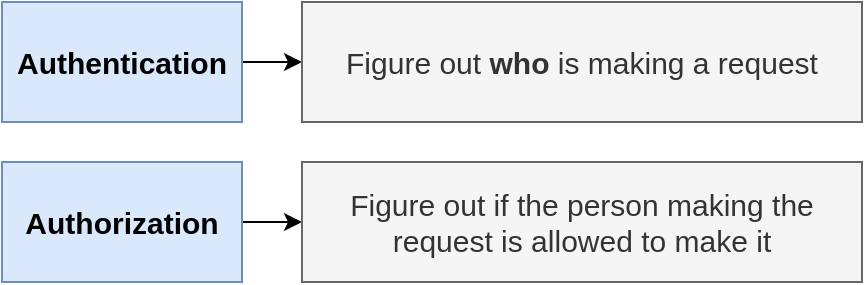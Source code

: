<mxfile version="13.3.7" type="device" pages="5"><diagram id="p5JAJdNvlNGd29jAvPLw" name="01 - authorization"><mxGraphModel dx="469" dy="289" grid="1" gridSize="10" guides="1" tooltips="1" connect="1" arrows="1" fold="1" page="1" pageScale="1" pageWidth="1920" pageHeight="1200" math="0" shadow="0"><root><mxCell id="0"/><mxCell id="1" parent="0"/><mxCell id="mMcEd72BEuslU-NjFMrc-3" style="edgeStyle=orthogonalEdgeStyle;rounded=0;orthogonalLoop=1;jettySize=auto;html=1;exitX=1;exitY=0.5;exitDx=0;exitDy=0;fontSize=15;" edge="1" parent="1" source="mMcEd72BEuslU-NjFMrc-1" target="mMcEd72BEuslU-NjFMrc-2"><mxGeometry relative="1" as="geometry"/></mxCell><mxCell id="mMcEd72BEuslU-NjFMrc-1" value="Authentication" style="rounded=0;whiteSpace=wrap;html=1;fillColor=#dae8fc;strokeColor=#6c8ebf;fontStyle=1;fontSize=15;" vertex="1" parent="1"><mxGeometry x="560" y="330" width="120" height="60" as="geometry"/></mxCell><mxCell id="mMcEd72BEuslU-NjFMrc-2" value="Figure out &lt;b&gt;who&lt;/b&gt;&amp;nbsp;is making a request" style="rounded=0;whiteSpace=wrap;html=1;fillColor=#f5f5f5;strokeColor=#666666;fontStyle=0;fontSize=15;fontColor=#333333;" vertex="1" parent="1"><mxGeometry x="710" y="330" width="280" height="60" as="geometry"/></mxCell><mxCell id="mMcEd72BEuslU-NjFMrc-4" style="edgeStyle=orthogonalEdgeStyle;rounded=0;orthogonalLoop=1;jettySize=auto;html=1;exitX=1;exitY=0.5;exitDx=0;exitDy=0;fontSize=15;" edge="1" parent="1" source="mMcEd72BEuslU-NjFMrc-5" target="mMcEd72BEuslU-NjFMrc-6"><mxGeometry relative="1" as="geometry"/></mxCell><mxCell id="mMcEd72BEuslU-NjFMrc-5" value="Authorization" style="rounded=0;whiteSpace=wrap;html=1;fillColor=#dae8fc;strokeColor=#6c8ebf;fontStyle=1;fontSize=15;" vertex="1" parent="1"><mxGeometry x="560" y="410" width="120" height="60" as="geometry"/></mxCell><mxCell id="mMcEd72BEuslU-NjFMrc-6" value="Figure out if the person making the request is allowed to make it" style="rounded=0;whiteSpace=wrap;html=1;fillColor=#f5f5f5;strokeColor=#666666;fontStyle=0;fontSize=15;fontColor=#333333;" vertex="1" parent="1"><mxGeometry x="710" y="410" width="280" height="60" as="geometry"/></mxCell></root></mxGraphModel></diagram><diagram id="6V-cOMbSUckGlFKqA8RH" name="02 - guard"><mxGraphModel dx="469" dy="289" grid="1" gridSize="10" guides="1" tooltips="1" connect="1" arrows="1" fold="1" page="1" pageScale="1" pageWidth="1920" pageHeight="1200" math="0" shadow="0"><root><mxCell id="wWPQLz0iknvMWFQdG_m1-0"/><mxCell id="wWPQLz0iknvMWFQdG_m1-1" parent="wWPQLz0iknvMWFQdG_m1-0"/><mxCell id="wWPQLz0iknvMWFQdG_m1-6" style="edgeStyle=orthogonalEdgeStyle;rounded=0;orthogonalLoop=1;jettySize=auto;html=1;exitX=1;exitY=0.5;exitDx=0;exitDy=0;fontSize=16;" edge="1" parent="wWPQLz0iknvMWFQdG_m1-1" source="wWPQLz0iknvMWFQdG_m1-2" target="wWPQLz0iknvMWFQdG_m1-5"><mxGeometry relative="1" as="geometry"/></mxCell><mxCell id="wWPQLz0iknvMWFQdG_m1-2" value="PATCH /reports/:id" style="rounded=0;whiteSpace=wrap;html=1;fontSize=12;fontStyle=1;fillColor=#f5f5f5;strokeColor=#666666;fontColor=#333333;" vertex="1" parent="wWPQLz0iknvMWFQdG_m1-1"><mxGeometry x="510" y="360" width="120" height="30" as="geometry"/></mxCell><mxCell id="wWPQLz0iknvMWFQdG_m1-3" value="{ approved: true }" style="rounded=0;whiteSpace=wrap;html=1;fontSize=12;fontStyle=0;fillColor=#f5f5f5;strokeColor=#666666;fontColor=#333333;" vertex="1" parent="wWPQLz0iknvMWFQdG_m1-1"><mxGeometry x="510" y="390" width="120" height="30" as="geometry"/></mxCell><mxCell id="wWPQLz0iknvMWFQdG_m1-4" value="Route Handler" style="rounded=0;whiteSpace=wrap;html=1;fontSize=16;fillColor=#dae8fc;strokeColor=#6c8ebf;" vertex="1" parent="wWPQLz0iknvMWFQdG_m1-1"><mxGeometry x="850" y="337.5" width="80" height="75" as="geometry"/></mxCell><mxCell id="wWPQLz0iknvMWFQdG_m1-7" style="edgeStyle=orthogonalEdgeStyle;rounded=0;orthogonalLoop=1;jettySize=auto;html=1;exitX=1;exitY=0.5;exitDx=0;exitDy=0;fontSize=16;" edge="1" parent="wWPQLz0iknvMWFQdG_m1-1" source="wWPQLz0iknvMWFQdG_m1-5" target="wWPQLz0iknvMWFQdG_m1-4"><mxGeometry relative="1" as="geometry"/></mxCell><mxCell id="wWPQLz0iknvMWFQdG_m1-5" value="AdminGuard" style="rounded=0;whiteSpace=wrap;html=1;fontSize=16;" vertex="1" parent="wWPQLz0iknvMWFQdG_m1-1"><mxGeometry x="680" y="345" width="120" height="60" as="geometry"/></mxCell><mxCell id="wWPQLz0iknvMWFQdG_m1-8" value="Is request.currentUser an administrator?" style="text;html=1;strokeColor=none;fillColor=none;align=center;verticalAlign=middle;whiteSpace=wrap;rounded=0;fontSize=12;fontStyle=2" vertex="1" parent="wWPQLz0iknvMWFQdG_m1-1"><mxGeometry x="675" y="405" width="130" height="35" as="geometry"/></mxCell></root></mxGraphModel></diagram><diagram id="7uNkbqKbhZtIxvbhFQ35" name="03 - signup"><mxGraphModel dx="574" dy="353" grid="1" gridSize="10" guides="1" tooltips="1" connect="1" arrows="1" fold="1" page="1" pageScale="1" pageWidth="1920" pageHeight="1200" math="0" shadow="0"><root><mxCell id="ue8gjduO0WYT2YLM40vn-0"/><mxCell id="ue8gjduO0WYT2YLM40vn-1" parent="ue8gjduO0WYT2YLM40vn-0"/><mxCell id="ue8gjduO0WYT2YLM40vn-18" style="edgeStyle=orthogonalEdgeStyle;rounded=0;orthogonalLoop=1;jettySize=auto;html=1;exitX=1;exitY=0.5;exitDx=0;exitDy=0;fontSize=12;" edge="1" parent="ue8gjduO0WYT2YLM40vn-1" source="ue8gjduO0WYT2YLM40vn-2" target="ue8gjduO0WYT2YLM40vn-11"><mxGeometry relative="1" as="geometry"/></mxCell><mxCell id="ue8gjduO0WYT2YLM40vn-2" value="Signup Handler" style="rounded=0;whiteSpace=wrap;html=1;fontSize=18;fontStyle=1;fillColor=#dae8fc;strokeColor=#6c8ebf;" vertex="1" parent="ue8gjduO0WYT2YLM40vn-1"><mxGeometry x="730" y="360" width="120" height="60" as="geometry"/></mxCell><mxCell id="ue8gjduO0WYT2YLM40vn-4" style="edgeStyle=orthogonalEdgeStyle;rounded=0;orthogonalLoop=1;jettySize=auto;html=1;exitX=1;exitY=0.5;exitDx=0;exitDy=0;fontSize=18;" edge="1" parent="ue8gjduO0WYT2YLM40vn-1" source="ue8gjduO0WYT2YLM40vn-3" target="ue8gjduO0WYT2YLM40vn-2"><mxGeometry relative="1" as="geometry"/></mxCell><mxCell id="ue8gjduO0WYT2YLM40vn-3" value="CreateUserDto" style="rounded=0;whiteSpace=wrap;html=1;fontSize=18;fontStyle=1;fillColor=#f5f5f5;strokeColor=#666666;fontColor=#333333;" vertex="1" parent="ue8gjduO0WYT2YLM40vn-1"><mxGeometry x="510" y="375" width="200" height="30" as="geometry"/></mxCell><mxCell id="ue8gjduO0WYT2YLM40vn-5" value="email" style="rounded=0;whiteSpace=wrap;html=1;fontSize=15;fillColor=#f5f5f5;strokeColor=#666666;fontColor=#333333;" vertex="1" parent="ue8gjduO0WYT2YLM40vn-1"><mxGeometry x="510" y="405" width="100" height="30" as="geometry"/></mxCell><mxCell id="ue8gjduO0WYT2YLM40vn-6" value="asdf@asdf.com" style="rounded=0;whiteSpace=wrap;html=1;fontSize=12;fontStyle=2" vertex="1" parent="ue8gjduO0WYT2YLM40vn-1"><mxGeometry x="610" y="405" width="100" height="30" as="geometry"/></mxCell><mxCell id="ue8gjduO0WYT2YLM40vn-7" value="password" style="rounded=0;whiteSpace=wrap;html=1;fontSize=15;fillColor=#f5f5f5;strokeColor=#666666;fontColor=#333333;" vertex="1" parent="ue8gjduO0WYT2YLM40vn-1"><mxGeometry x="510" y="435" width="100" height="30" as="geometry"/></mxCell><mxCell id="ue8gjduO0WYT2YLM40vn-8" value="laksdjf" style="rounded=0;whiteSpace=wrap;html=1;fontSize=12;fontStyle=2" vertex="1" parent="ue8gjduO0WYT2YLM40vn-1"><mxGeometry x="610" y="435" width="100" height="30" as="geometry"/></mxCell><mxCell id="ue8gjduO0WYT2YLM40vn-9" value="admin" style="rounded=0;whiteSpace=wrap;html=1;fontSize=15;fillColor=#f5f5f5;strokeColor=#666666;fontColor=#333333;" vertex="1" parent="ue8gjduO0WYT2YLM40vn-1"><mxGeometry x="510" y="465" width="100" height="30" as="geometry"/></mxCell><mxCell id="ue8gjduO0WYT2YLM40vn-10" value="true" style="rounded=0;whiteSpace=wrap;html=1;fontSize=12;fontStyle=2" vertex="1" parent="ue8gjduO0WYT2YLM40vn-1"><mxGeometry x="610" y="465" width="100" height="30" as="geometry"/></mxCell><mxCell id="ue8gjduO0WYT2YLM40vn-11" value="User Entity" style="rounded=0;whiteSpace=wrap;html=1;fontSize=18;fontStyle=1;fillColor=#f5f5f5;strokeColor=#666666;fontColor=#333333;" vertex="1" parent="ue8gjduO0WYT2YLM40vn-1"><mxGeometry x="880" y="375" width="200" height="30" as="geometry"/></mxCell><mxCell id="ue8gjduO0WYT2YLM40vn-12" value="email" style="rounded=0;whiteSpace=wrap;html=1;fontSize=15;fillColor=#f5f5f5;strokeColor=#666666;fontColor=#333333;" vertex="1" parent="ue8gjduO0WYT2YLM40vn-1"><mxGeometry x="880" y="405" width="100" height="30" as="geometry"/></mxCell><mxCell id="ue8gjduO0WYT2YLM40vn-13" value="asdf@asdf.com" style="rounded=0;whiteSpace=wrap;html=1;fontSize=12;fontStyle=2" vertex="1" parent="ue8gjduO0WYT2YLM40vn-1"><mxGeometry x="980" y="405" width="100" height="30" as="geometry"/></mxCell><mxCell id="ue8gjduO0WYT2YLM40vn-14" value="password" style="rounded=0;whiteSpace=wrap;html=1;fontSize=15;fillColor=#f5f5f5;strokeColor=#666666;fontColor=#333333;" vertex="1" parent="ue8gjduO0WYT2YLM40vn-1"><mxGeometry x="880" y="435" width="100" height="30" as="geometry"/></mxCell><mxCell id="ue8gjduO0WYT2YLM40vn-15" value="laksdjf" style="rounded=0;whiteSpace=wrap;html=1;fontSize=12;fontStyle=2" vertex="1" parent="ue8gjduO0WYT2YLM40vn-1"><mxGeometry x="980" y="435" width="100" height="30" as="geometry"/></mxCell><mxCell id="ue8gjduO0WYT2YLM40vn-16" value="admin" style="rounded=0;whiteSpace=wrap;html=1;fontSize=15;fillColor=#f5f5f5;strokeColor=#666666;fontColor=#333333;" vertex="1" parent="ue8gjduO0WYT2YLM40vn-1"><mxGeometry x="880" y="465" width="100" height="30" as="geometry"/></mxCell><mxCell id="ue8gjduO0WYT2YLM40vn-17" value="true" style="rounded=0;whiteSpace=wrap;html=1;fontSize=12;fontStyle=2" vertex="1" parent="ue8gjduO0WYT2YLM40vn-1"><mxGeometry x="980" y="465" width="100" height="30" as="geometry"/></mxCell><mxCell id="bln67vuwYyA9zaSV6W8L-0" value="Note: Not appropriate for production apps" style="rounded=0;whiteSpace=wrap;html=1;fontSize=16;fillColor=#f8cecc;strokeColor=#b85450;fontStyle=1" vertex="1" parent="ue8gjduO0WYT2YLM40vn-1"><mxGeometry x="670" y="540" width="240" height="60" as="geometry"/></mxCell></root></mxGraphModel></diagram><diagram id="d7YN3WOo5sKetC4p9htC" name="04 - order"><mxGraphModel dx="562" dy="346" grid="1" gridSize="10" guides="1" tooltips="1" connect="1" arrows="1" fold="1" page="1" pageScale="1" pageWidth="1920" pageHeight="1200" math="0" shadow="0"><root><mxCell id="eyJU9sOL4_wV_U96sSO8-0"/><mxCell id="eyJU9sOL4_wV_U96sSO8-1" parent="eyJU9sOL4_wV_U96sSO8-0"/><mxCell id="eyJU9sOL4_wV_U96sSO8-11" style="edgeStyle=orthogonalEdgeStyle;rounded=0;orthogonalLoop=1;jettySize=auto;html=1;exitX=0.5;exitY=1;exitDx=0;exitDy=0;fontSize=16;" edge="1" parent="eyJU9sOL4_wV_U96sSO8-1" source="eyJU9sOL4_wV_U96sSO8-3" target="eyJU9sOL4_wV_U96sSO8-10"><mxGeometry relative="1" as="geometry"/></mxCell><mxCell id="eyJU9sOL4_wV_U96sSO8-3" value="Request" style="rounded=0;whiteSpace=wrap;html=1;fontSize=12;fontStyle=1;fillColor=#f5f5f5;strokeColor=#666666;fontColor=#333333;" vertex="1" parent="eyJU9sOL4_wV_U96sSO8-1"><mxGeometry x="660" y="270" width="180" height="30" as="geometry"/></mxCell><mxCell id="eyJU9sOL4_wV_U96sSO8-13" style="edgeStyle=orthogonalEdgeStyle;rounded=0;orthogonalLoop=1;jettySize=auto;html=1;exitX=0.5;exitY=1;exitDx=0;exitDy=0;fontSize=16;" edge="1" parent="eyJU9sOL4_wV_U96sSO8-1" source="eyJU9sOL4_wV_U96sSO8-10" target="eyJU9sOL4_wV_U96sSO8-12"><mxGeometry relative="1" as="geometry"/></mxCell><mxCell id="eyJU9sOL4_wV_U96sSO8-10" value="Middlewares" style="rounded=0;whiteSpace=wrap;html=1;fontSize=16;fillColor=#dae8fc;strokeColor=#6c8ebf;" vertex="1" parent="eyJU9sOL4_wV_U96sSO8-1"><mxGeometry x="660" y="320" width="180" height="40" as="geometry"/></mxCell><mxCell id="eyJU9sOL4_wV_U96sSO8-18" style="edgeStyle=orthogonalEdgeStyle;rounded=0;orthogonalLoop=1;jettySize=auto;html=1;exitX=0.5;exitY=1;exitDx=0;exitDy=0;fontSize=16;" edge="1" parent="eyJU9sOL4_wV_U96sSO8-1" source="eyJU9sOL4_wV_U96sSO8-12" target="eyJU9sOL4_wV_U96sSO8-17"><mxGeometry relative="1" as="geometry"/></mxCell><mxCell id="eyJU9sOL4_wV_U96sSO8-12" value="Guards" style="rounded=0;whiteSpace=wrap;html=1;fontSize=16;fillColor=#dae8fc;strokeColor=#6c8ebf;" vertex="1" parent="eyJU9sOL4_wV_U96sSO8-1"><mxGeometry x="660" y="380" width="180" height="40" as="geometry"/></mxCell><mxCell id="eyJU9sOL4_wV_U96sSO8-22" style="edgeStyle=orthogonalEdgeStyle;rounded=0;orthogonalLoop=1;jettySize=auto;html=1;exitX=0.5;exitY=0;exitDx=0;exitDy=0;fontSize=16;" edge="1" parent="eyJU9sOL4_wV_U96sSO8-1" source="eyJU9sOL4_wV_U96sSO8-16"><mxGeometry relative="1" as="geometry"><mxPoint x="750" y="440" as="targetPoint"/><Array as="points"><mxPoint x="935" y="440"/></Array></mxGeometry></mxCell><mxCell id="eyJU9sOL4_wV_U96sSO8-23" style="edgeStyle=orthogonalEdgeStyle;rounded=0;orthogonalLoop=1;jettySize=auto;html=1;exitX=0.5;exitY=1;exitDx=0;exitDy=0;fontSize=16;" edge="1" parent="eyJU9sOL4_wV_U96sSO8-1" source="eyJU9sOL4_wV_U96sSO8-16"><mxGeometry relative="1" as="geometry"><mxPoint x="750" y="530" as="targetPoint"/><Array as="points"><mxPoint x="935" y="530"/></Array></mxGeometry></mxCell><mxCell id="eyJU9sOL4_wV_U96sSO8-16" value="Interceptor" style="rounded=0;whiteSpace=wrap;html=1;fontSize=16;fillColor=#dae8fc;strokeColor=#6c8ebf;" vertex="1" parent="eyJU9sOL4_wV_U96sSO8-1"><mxGeometry x="880" y="470" width="110" height="40" as="geometry"/></mxCell><mxCell id="eyJU9sOL4_wV_U96sSO8-21" style="edgeStyle=orthogonalEdgeStyle;rounded=0;orthogonalLoop=1;jettySize=auto;html=1;exitX=0.5;exitY=1;exitDx=0;exitDy=0;fontSize=16;" edge="1" parent="eyJU9sOL4_wV_U96sSO8-1" source="eyJU9sOL4_wV_U96sSO8-17" target="eyJU9sOL4_wV_U96sSO8-20"><mxGeometry relative="1" as="geometry"/></mxCell><mxCell id="eyJU9sOL4_wV_U96sSO8-17" value="Request Handler" style="rounded=0;whiteSpace=wrap;html=1;fontSize=16;fillColor=#d5e8d4;strokeColor=#82b366;" vertex="1" parent="eyJU9sOL4_wV_U96sSO8-1"><mxGeometry x="660" y="470" width="180" height="40" as="geometry"/></mxCell><mxCell id="eyJU9sOL4_wV_U96sSO8-20" value="Reponse" style="rounded=0;whiteSpace=wrap;html=1;fontSize=12;fontStyle=1;fillColor=#f5f5f5;strokeColor=#666666;fontColor=#333333;" vertex="1" parent="eyJU9sOL4_wV_U96sSO8-1"><mxGeometry x="660" y="550" width="180" height="30" as="geometry"/></mxCell></root></mxGraphModel></diagram><diagram name="05 - us" id="1vXRY3RZJt2aFv8RrmwI"><mxGraphModel dx="598" dy="369" grid="1" gridSize="10" guides="1" tooltips="1" connect="1" arrows="1" fold="1" page="1" pageScale="1" pageWidth="1920" pageHeight="1200" math="0" shadow="0"><root><mxCell id="6Xv_D2nyDLQXDqu8kT1J-0"/><mxCell id="6Xv_D2nyDLQXDqu8kT1J-1" parent="6Xv_D2nyDLQXDqu8kT1J-0"/><mxCell id="6Xv_D2nyDLQXDqu8kT1J-2" style="edgeStyle=orthogonalEdgeStyle;rounded=0;orthogonalLoop=1;jettySize=auto;html=1;exitX=0.5;exitY=1;exitDx=0;exitDy=0;fontSize=16;" edge="1" parent="6Xv_D2nyDLQXDqu8kT1J-1" source="6Xv_D2nyDLQXDqu8kT1J-3" target="6Xv_D2nyDLQXDqu8kT1J-5"><mxGeometry relative="1" as="geometry"/></mxCell><mxCell id="6Xv_D2nyDLQXDqu8kT1J-3" value="Request" style="rounded=0;whiteSpace=wrap;html=1;fontSize=12;fontStyle=1;fillColor=#f5f5f5;strokeColor=#666666;fontColor=#333333;" vertex="1" parent="6Xv_D2nyDLQXDqu8kT1J-1"><mxGeometry x="660" y="270" width="180" height="30" as="geometry"/></mxCell><mxCell id="6Xv_D2nyDLQXDqu8kT1J-4" style="edgeStyle=orthogonalEdgeStyle;rounded=0;orthogonalLoop=1;jettySize=auto;html=1;exitX=0.5;exitY=1;exitDx=0;exitDy=0;fontSize=16;" edge="1" parent="6Xv_D2nyDLQXDqu8kT1J-1" source="6Xv_D2nyDLQXDqu8kT1J-5" target="6Xv_D2nyDLQXDqu8kT1J-7"><mxGeometry relative="1" as="geometry"/></mxCell><mxCell id="6Xv_D2nyDLQXDqu8kT1J-5" value="Cookie-Session Middleware" style="rounded=0;whiteSpace=wrap;html=1;fontSize=16;fillColor=#dae8fc;strokeColor=#6c8ebf;" vertex="1" parent="6Xv_D2nyDLQXDqu8kT1J-1"><mxGeometry x="660" y="320" width="180" height="40" as="geometry"/></mxCell><mxCell id="6Xv_D2nyDLQXDqu8kT1J-6" style="edgeStyle=orthogonalEdgeStyle;rounded=0;orthogonalLoop=1;jettySize=auto;html=1;exitX=0.5;exitY=1;exitDx=0;exitDy=0;fontSize=16;" edge="1" parent="6Xv_D2nyDLQXDqu8kT1J-1" source="6Xv_D2nyDLQXDqu8kT1J-7" target="6Xv_D2nyDLQXDqu8kT1J-12"><mxGeometry relative="1" as="geometry"/></mxCell><mxCell id="6Xv_D2nyDLQXDqu8kT1J-7" value="AdminGuard" style="rounded=0;whiteSpace=wrap;html=1;fontSize=16;fillColor=#dae8fc;strokeColor=#6c8ebf;" vertex="1" parent="6Xv_D2nyDLQXDqu8kT1J-1"><mxGeometry x="660" y="410" width="180" height="40" as="geometry"/></mxCell><mxCell id="6Xv_D2nyDLQXDqu8kT1J-10" value="CurrentUser Middleware" style="rounded=0;whiteSpace=wrap;html=1;fontSize=16;fillColor=#dae8fc;strokeColor=#6c8ebf;" vertex="1" parent="6Xv_D2nyDLQXDqu8kT1J-1"><mxGeometry x="680" y="360" width="140" height="40" as="geometry"/></mxCell><mxCell id="6Xv_D2nyDLQXDqu8kT1J-11" style="edgeStyle=orthogonalEdgeStyle;rounded=0;orthogonalLoop=1;jettySize=auto;html=1;exitX=0.5;exitY=1;exitDx=0;exitDy=0;fontSize=16;" edge="1" parent="6Xv_D2nyDLQXDqu8kT1J-1" source="6Xv_D2nyDLQXDqu8kT1J-12" target="6Xv_D2nyDLQXDqu8kT1J-13"><mxGeometry relative="1" as="geometry"/></mxCell><mxCell id="6Xv_D2nyDLQXDqu8kT1J-12" value="Request Handler" style="rounded=0;whiteSpace=wrap;html=1;fontSize=16;fillColor=#d5e8d4;strokeColor=#82b366;" vertex="1" parent="6Xv_D2nyDLQXDqu8kT1J-1"><mxGeometry x="660" y="470" width="180" height="40" as="geometry"/></mxCell><mxCell id="6Xv_D2nyDLQXDqu8kT1J-13" value="Reponse" style="rounded=0;whiteSpace=wrap;html=1;fontSize=12;fontStyle=1;fillColor=#f5f5f5;strokeColor=#666666;fontColor=#333333;" vertex="1" parent="6Xv_D2nyDLQXDqu8kT1J-1"><mxGeometry x="660" y="550" width="180" height="30" as="geometry"/></mxCell></root></mxGraphModel></diagram></mxfile>